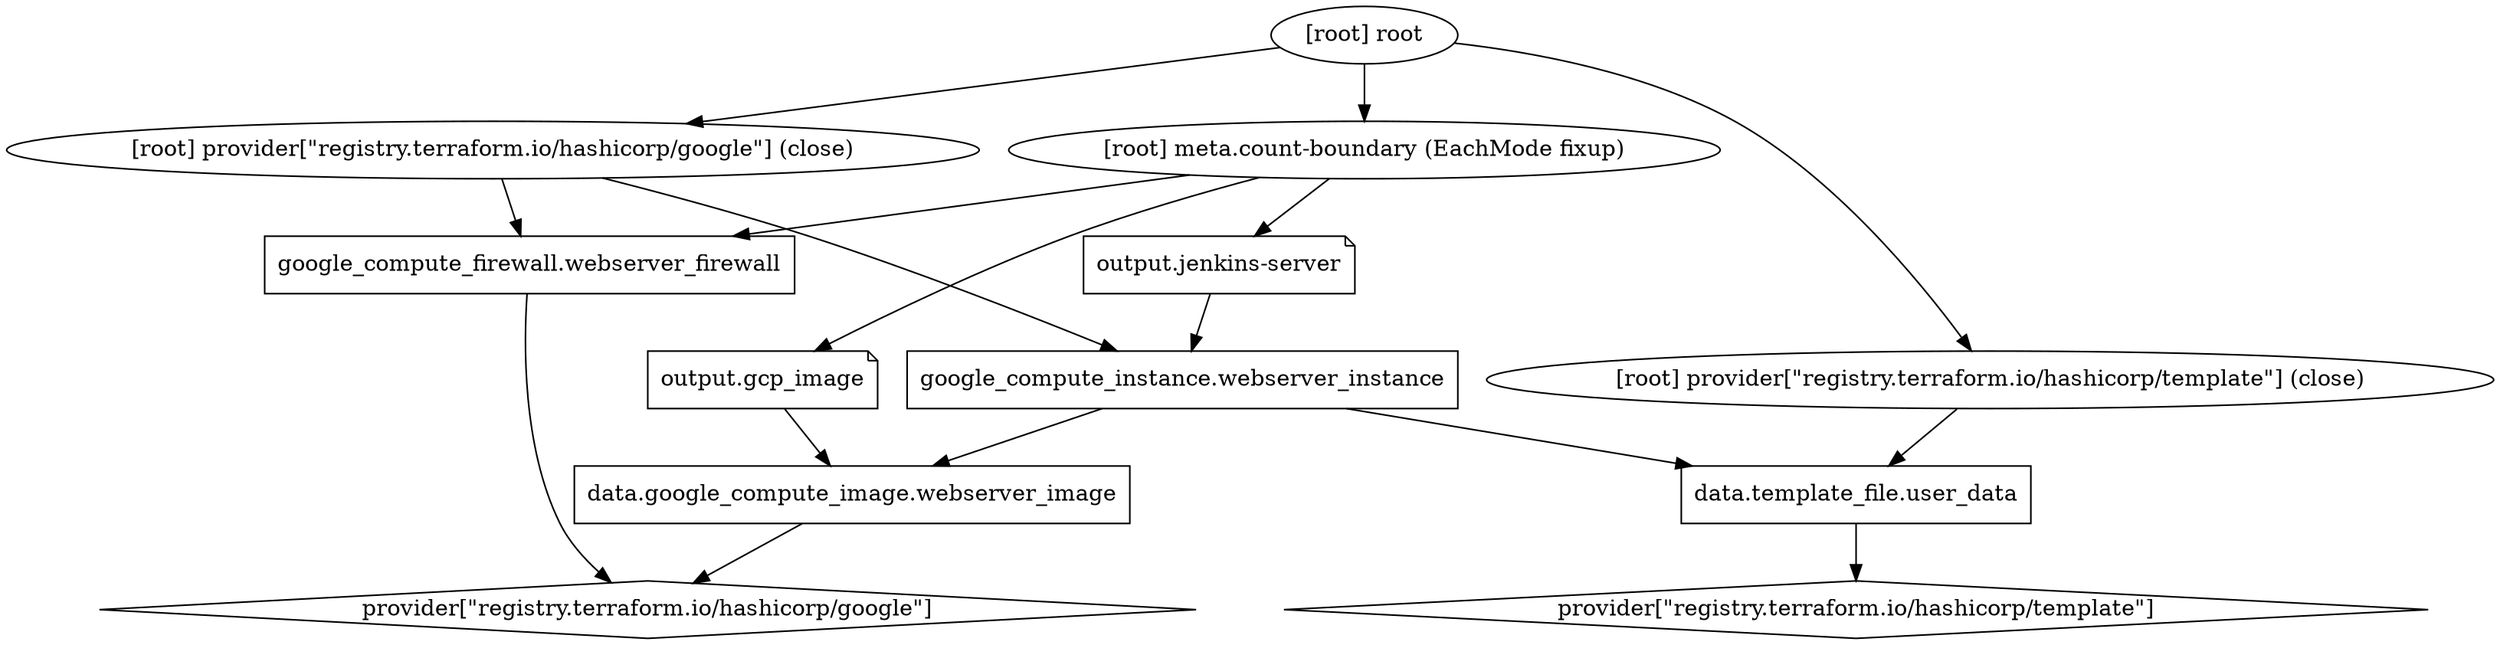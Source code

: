 digraph {
	compound = "true"
	newrank = "true"
	subgraph "root" {
		"[root] data.google_compute_image.webserver_image (expand)" [label = "data.google_compute_image.webserver_image", shape = "box"]
		"[root] data.template_file.user_data (expand)" [label = "data.template_file.user_data", shape = "box"]
		"[root] google_compute_firewall.webserver_firewall (expand)" [label = "google_compute_firewall.webserver_firewall", shape = "box"]
		"[root] google_compute_instance.webserver_instance (expand)" [label = "google_compute_instance.webserver_instance", shape = "box"]
		"[root] output.gcp_image" [label = "output.gcp_image", shape = "note"]
		"[root] output.jenkins-server" [label = "output.jenkins-server", shape = "note"]
		"[root] provider[\"registry.terraform.io/hashicorp/google\"]" [label = "provider[\"registry.terraform.io/hashicorp/google\"]", shape = "diamond"]
		"[root] provider[\"registry.terraform.io/hashicorp/template\"]" [label = "provider[\"registry.terraform.io/hashicorp/template\"]", shape = "diamond"]
		"[root] data.google_compute_image.webserver_image (expand)" -> "[root] provider[\"registry.terraform.io/hashicorp/google\"]"
		"[root] data.template_file.user_data (expand)" -> "[root] provider[\"registry.terraform.io/hashicorp/template\"]"
		"[root] google_compute_firewall.webserver_firewall (expand)" -> "[root] provider[\"registry.terraform.io/hashicorp/google\"]"
		"[root] google_compute_instance.webserver_instance (expand)" -> "[root] data.google_compute_image.webserver_image (expand)"
		"[root] google_compute_instance.webserver_instance (expand)" -> "[root] data.template_file.user_data (expand)"
		"[root] meta.count-boundary (EachMode fixup)" -> "[root] google_compute_firewall.webserver_firewall (expand)"
		"[root] meta.count-boundary (EachMode fixup)" -> "[root] output.gcp_image"
		"[root] meta.count-boundary (EachMode fixup)" -> "[root] output.jenkins-server"
		"[root] output.gcp_image" -> "[root] data.google_compute_image.webserver_image (expand)"
		"[root] output.jenkins-server" -> "[root] google_compute_instance.webserver_instance (expand)"
		"[root] provider[\"registry.terraform.io/hashicorp/google\"] (close)" -> "[root] google_compute_firewall.webserver_firewall (expand)"
		"[root] provider[\"registry.terraform.io/hashicorp/google\"] (close)" -> "[root] google_compute_instance.webserver_instance (expand)"
		"[root] provider[\"registry.terraform.io/hashicorp/template\"] (close)" -> "[root] data.template_file.user_data (expand)"
		"[root] root" -> "[root] meta.count-boundary (EachMode fixup)"
		"[root] root" -> "[root] provider[\"registry.terraform.io/hashicorp/google\"] (close)"
		"[root] root" -> "[root] provider[\"registry.terraform.io/hashicorp/template\"] (close)"
	}
}


